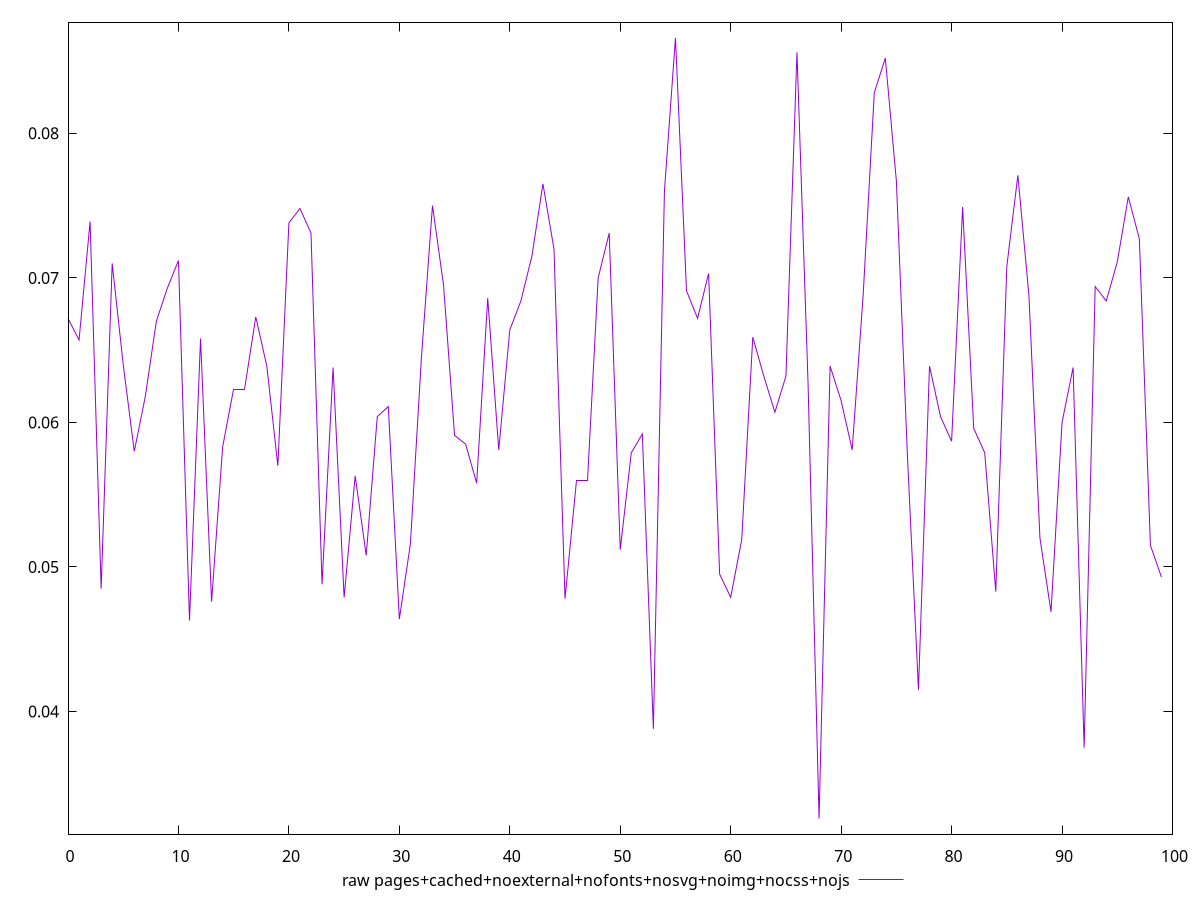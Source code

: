 $_rawPagesCachedNoexternalNofontsNosvgNoimgNocssNojs <<EOF
0.0672
0.0657
0.0739
0.048499999999999995
0.071
0.064
0.057999999999999996
0.061799999999999994
0.067
0.06929999999999999
0.07119999999999999
0.0463
0.0658
0.047599999999999996
0.0583
0.062299999999999994
0.062299999999999994
0.0673
0.0639
0.05699999999999999
0.07379999999999999
0.07479999999999999
0.0731
0.048799999999999996
0.0638
0.0479
0.05629999999999999
0.0508
0.060399999999999995
0.061099999999999995
0.046400000000000004
0.0516
0.0645
0.075
0.06949999999999999
0.05909999999999999
0.05849999999999999
0.05580000000000001
0.06860000000000001
0.05809999999999999
0.0664
0.0684
0.0715
0.0765
0.072
0.047799999999999995
0.056
0.05600000000000001
0.06999999999999999
0.0731
0.051199999999999996
0.05789999999999999
0.059199999999999996
0.038799999999999994
0.076
0.0866
0.0691
0.0672
0.07029999999999999
0.0495
0.04789999999999999
0.0519
0.0659
0.06319999999999999
0.0607
0.06319999999999999
0.08560000000000001
0.0628
0.032600000000000004
0.0639
0.06149999999999999
0.058099999999999985
0.06889999999999999
0.08279999999999998
0.08519999999999998
0.07669999999999999
0.0577
0.0415
0.0639
0.060399999999999995
0.058699999999999995
0.0749
0.05959999999999999
0.05789999999999999
0.0483
0.07079999999999999
0.0771
0.06879999999999999
0.052
0.0469
0.05999999999999999
0.0638
0.0375
0.06939999999999999
0.0684
0.0711
0.0756
0.07269999999999999
0.0515
0.0493
EOF
set key outside below
set terminal pngcairo
set output "report_00005_2020-11-02T22-26-11.212Z/network-rtt/pages+cached+noexternal+nofonts+nosvg+noimg+nocss+nojs//raw.png"
set yrange [0.031520000000000006:0.08768]
plot $_rawPagesCachedNoexternalNofontsNosvgNoimgNocssNojs title "raw pages+cached+noexternal+nofonts+nosvg+noimg+nocss+nojs" with line ,